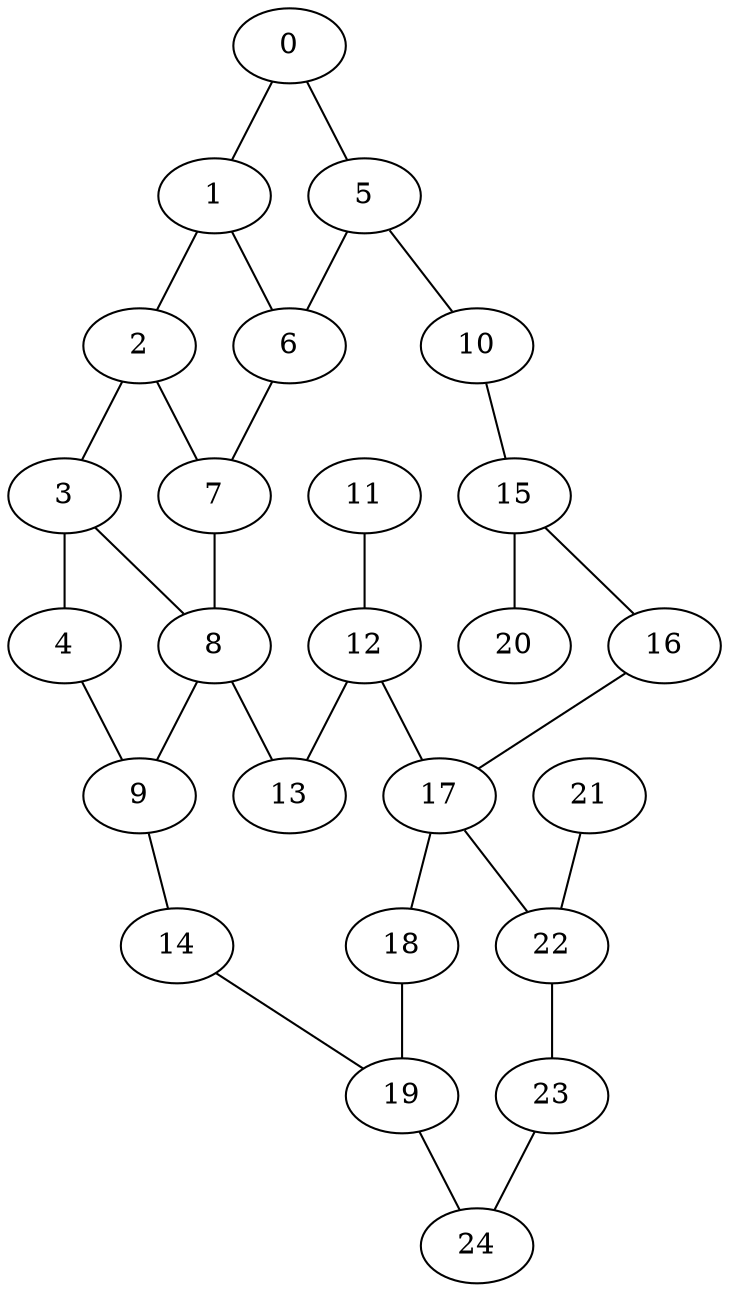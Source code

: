 graph "mon graphe" {
	graph [bb="0,0,342,612"];
	node [label="\N"];
	0	[height=0.5,
		pos="135,594",
		width=0.75];
	1	[height=0.5,
		pos="99,522",
		width=0.75];
	0 -- 1	[pos="126.65,576.76 120.83,565.46 113.11,550.44 107.3,539.15"];
	5	[height=0.5,
		pos="171,522",
		width=0.75];
	0 -- 5	[pos="143.35,576.76 149.17,565.46 156.89,550.44 162.7,539.15"];
	2	[height=0.5,
		pos="63,450",
		width=0.75];
	1 -- 2	[pos="90.65,504.76 84.835,493.46 77.11,478.44 71.304,467.15"];
	6	[height=0.5,
		pos="135,450",
		width=0.75];
	1 -- 6	[pos="107.35,504.76 113.17,493.46 120.89,478.44 126.7,467.15"];
	3	[height=0.5,
		pos="27,378",
		width=0.75];
	2 -- 3	[pos="54.65,432.76 48.835,421.46 41.11,406.44 35.304,395.15"];
	7	[height=0.5,
		pos="99,378",
		width=0.75];
	2 -- 7	[pos="71.35,432.76 77.165,421.46 84.89,406.44 90.696,395.15"];
	4	[height=0.5,
		pos="27,306",
		width=0.75];
	3 -- 4	[pos="27,359.7 27,348.85 27,334.92 27,324.1"];
	8	[height=0.5,
		pos="99,306",
		width=0.75];
	3 -- 8	[pos="41.57,362.83 53.98,350.77 71.731,333.51 84.204,321.38"];
	9	[height=0.5,
		pos="63,234",
		width=0.75];
	4 -- 9	[pos="35.35,288.76 41.165,277.46 48.89,262.44 54.696,251.15"];
	5 -- 6	[pos="162.65,504.76 156.83,493.46 149.11,478.44 143.3,467.15"];
	10	[height=0.5,
		pos="225,450",
		width=0.75];
	5 -- 10	[pos="182.98,505.46 191.93,493.86 204.11,478.08 213.05,466.49"];
	6 -- 7	[pos="126.65,432.76 120.83,421.46 113.11,406.44 107.3,395.15"];
	7 -- 8	[pos="99,359.7 99,348.85 99,334.92 99,324.1"];
	8 -- 9	[pos="90.65,288.76 84.835,277.46 77.11,262.44 71.304,251.15"];
	13	[height=0.5,
		pos="135,234",
		width=0.75];
	8 -- 13	[pos="107.35,288.76 113.17,277.46 120.89,262.44 126.7,251.15"];
	14	[height=0.5,
		pos="81,162",
		width=0.75];
	9 -- 14	[pos="67.357,216.05 70.187,205.05 73.861,190.76 76.683,179.79"];
	15	[height=0.5,
		pos="243,378",
		width=0.75];
	10 -- 15	[pos="229.36,432.05 232.19,421.05 235.86,406.76 238.68,395.79"];
	11	[height=0.5,
		pos="171,378",
		width=0.75];
	12	[height=0.5,
		pos="171,306",
		width=0.75];
	11 -- 12	[pos="171,359.7 171,348.85 171,334.92 171,324.1"];
	12 -- 13	[pos="162.65,288.76 156.83,277.46 149.11,262.44 143.3,251.15"];
	17	[height=0.5,
		pos="207,234",
		width=0.75];
	12 -- 17	[pos="179.35,288.76 185.17,277.46 192.89,262.44 198.7,251.15"];
	19	[height=0.5,
		pos="189,90",
		width=0.75];
	14 -- 19	[pos="99.812,148.81 119.63,135.96 150.66,115.85 170.4,103.05"];
	16	[height=0.5,
		pos="315,306",
		width=0.75];
	15 -- 16	[pos="257.57,362.83 269.98,350.77 287.73,333.51 300.2,321.38"];
	20	[height=0.5,
		pos="243,306",
		width=0.75];
	15 -- 20	[pos="243,359.7 243,348.85 243,334.92 243,324.1"];
	16 -- 17	[pos="296.19,292.81 276.37,279.96 245.34,259.85 225.6,247.05"];
	18	[height=0.5,
		pos="189,162",
		width=0.75];
	17 -- 18	[pos="202.64,216.05 199.81,205.05 196.14,190.76 193.32,179.79"];
	22	[height=0.5,
		pos="261,162",
		width=0.75];
	17 -- 22	[pos="218.98,217.46 227.93,205.86 240.11,190.08 249.05,178.49"];
	18 -- 19	[pos="189,143.7 189,132.85 189,118.92 189,108.1"];
	24	[height=0.5,
		pos="225,18",
		width=0.75];
	19 -- 24	[pos="197.35,72.765 203.17,61.456 210.89,46.437 216.7,35.147"];
	21	[height=0.5,
		pos="279,234",
		width=0.75];
	21 -- 22	[pos="274.64,216.05 271.81,205.05 268.14,190.76 265.32,179.79"];
	23	[height=0.5,
		pos="261,90",
		width=0.75];
	22 -- 23	[pos="261,143.7 261,132.85 261,118.92 261,108.1"];
	23 -- 24	[pos="252.65,72.765 246.83,61.456 239.11,46.437 233.3,35.147"];
}
